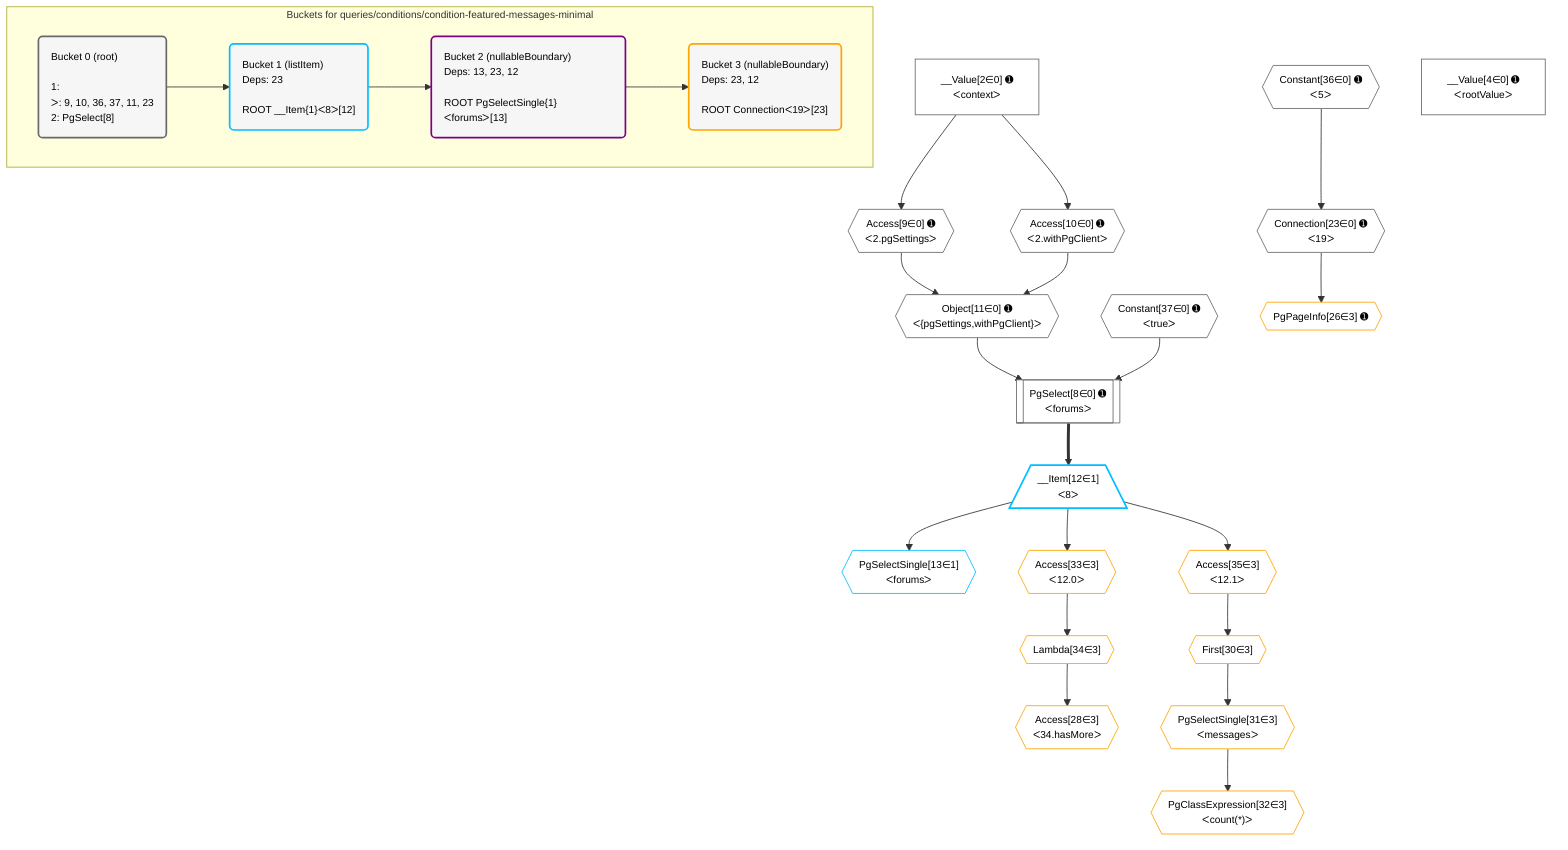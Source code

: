 %%{init: {'themeVariables': { 'fontSize': '12px'}}}%%
graph TD
    classDef path fill:#eee,stroke:#000,color:#000
    classDef plan fill:#fff,stroke-width:1px,color:#000
    classDef itemplan fill:#fff,stroke-width:2px,color:#000
    classDef unbatchedplan fill:#dff,stroke-width:1px,color:#000
    classDef sideeffectplan fill:#fcc,stroke-width:2px,color:#000
    classDef bucket fill:#f6f6f6,color:#000,stroke-width:2px,text-align:left


    %% plan dependencies
    PgSelect8[["PgSelect[8∈0] ➊<br />ᐸforumsᐳ"]]:::plan
    Object11{{"Object[11∈0] ➊<br />ᐸ{pgSettings,withPgClient}ᐳ"}}:::plan
    Constant37{{"Constant[37∈0] ➊<br />ᐸtrueᐳ"}}:::plan
    Object11 & Constant37 --> PgSelect8
    Access9{{"Access[9∈0] ➊<br />ᐸ2.pgSettingsᐳ"}}:::plan
    Access10{{"Access[10∈0] ➊<br />ᐸ2.withPgClientᐳ"}}:::plan
    Access9 & Access10 --> Object11
    __Value2["__Value[2∈0] ➊<br />ᐸcontextᐳ"]:::plan
    __Value2 --> Access9
    __Value2 --> Access10
    Connection23{{"Connection[23∈0] ➊<br />ᐸ19ᐳ"}}:::plan
    Constant36{{"Constant[36∈0] ➊<br />ᐸ5ᐳ"}}:::plan
    Constant36 --> Connection23
    __Value4["__Value[4∈0] ➊<br />ᐸrootValueᐳ"]:::plan
    __Item12[/"__Item[12∈1]<br />ᐸ8ᐳ"\]:::itemplan
    PgSelect8 ==> __Item12
    PgSelectSingle13{{"PgSelectSingle[13∈1]<br />ᐸforumsᐳ"}}:::plan
    __Item12 --> PgSelectSingle13
    PgPageInfo26{{"PgPageInfo[26∈3] ➊"}}:::plan
    Connection23 --> PgPageInfo26
    Access28{{"Access[28∈3]<br />ᐸ34.hasMoreᐳ"}}:::plan
    Lambda34{{"Lambda[34∈3]"}}:::plan
    Lambda34 --> Access28
    First30{{"First[30∈3]"}}:::plan
    Access35{{"Access[35∈3]<br />ᐸ12.1ᐳ"}}:::plan
    Access35 --> First30
    PgSelectSingle31{{"PgSelectSingle[31∈3]<br />ᐸmessagesᐳ"}}:::plan
    First30 --> PgSelectSingle31
    PgClassExpression32{{"PgClassExpression[32∈3]<br />ᐸcount(*)ᐳ"}}:::plan
    PgSelectSingle31 --> PgClassExpression32
    Access33{{"Access[33∈3]<br />ᐸ12.0ᐳ"}}:::plan
    __Item12 --> Access33
    Access33 --> Lambda34
    __Item12 --> Access35

    %% define steps

    subgraph "Buckets for queries/conditions/condition-featured-messages-minimal"
    Bucket0("Bucket 0 (root)<br /><br />1: <br />ᐳ: 9, 10, 36, 37, 11, 23<br />2: PgSelect[8]"):::bucket
    classDef bucket0 stroke:#696969
    class Bucket0,__Value2,__Value4,PgSelect8,Access9,Access10,Object11,Connection23,Constant36,Constant37 bucket0
    Bucket1("Bucket 1 (listItem)<br />Deps: 23<br /><br />ROOT __Item{1}ᐸ8ᐳ[12]"):::bucket
    classDef bucket1 stroke:#00bfff
    class Bucket1,__Item12,PgSelectSingle13 bucket1
    Bucket2("Bucket 2 (nullableBoundary)<br />Deps: 13, 23, 12<br /><br />ROOT PgSelectSingle{1}ᐸforumsᐳ[13]"):::bucket
    classDef bucket2 stroke:#7f007f
    class Bucket2 bucket2
    Bucket3("Bucket 3 (nullableBoundary)<br />Deps: 23, 12<br /><br />ROOT Connectionᐸ19ᐳ[23]"):::bucket
    classDef bucket3 stroke:#ffa500
    class Bucket3,PgPageInfo26,Access28,First30,PgSelectSingle31,PgClassExpression32,Access33,Lambda34,Access35 bucket3
    Bucket0 --> Bucket1
    Bucket1 --> Bucket2
    Bucket2 --> Bucket3
    end